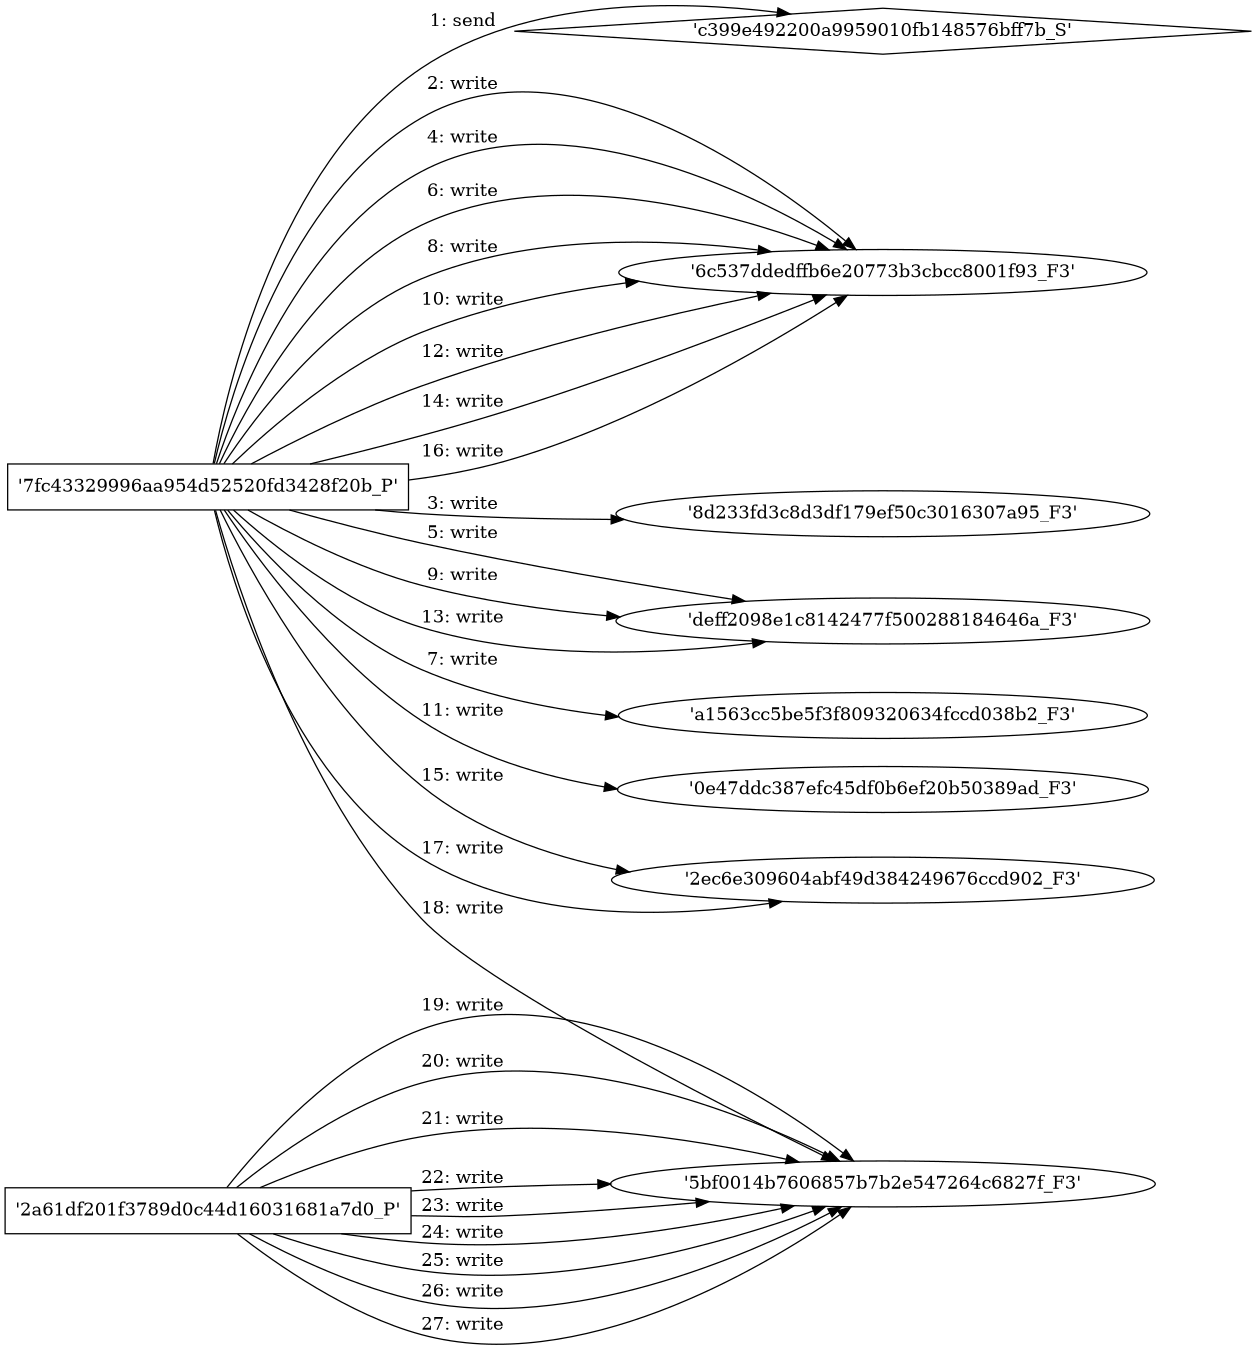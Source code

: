 digraph "D:\Learning\Paper\apt\基于CTI的攻击预警\Dataset\攻击图\ASGfromALLCTI\Malware Round-up For The Week of Feb 27 - Mar 3.dot" {
rankdir="LR"
size="9"
fixedsize="false"
splines="true"
nodesep=0.3
ranksep=0
fontsize=10
overlap="scalexy"
engine= "neato"
	"'c399e492200a9959010fb148576bff7b_S'" [node_type=Socket shape=diamond]
	"'7fc43329996aa954d52520fd3428f20b_P'" [node_type=Process shape=box]
	"'7fc43329996aa954d52520fd3428f20b_P'" -> "'c399e492200a9959010fb148576bff7b_S'" [label="1: send"]
	"'6c537ddedffb6e20773b3cbcc8001f93_F3'" [node_type=file shape=ellipse]
	"'7fc43329996aa954d52520fd3428f20b_P'" [node_type=Process shape=box]
	"'7fc43329996aa954d52520fd3428f20b_P'" -> "'6c537ddedffb6e20773b3cbcc8001f93_F3'" [label="2: write"]
	"'8d233fd3c8d3df179ef50c3016307a95_F3'" [node_type=file shape=ellipse]
	"'7fc43329996aa954d52520fd3428f20b_P'" [node_type=Process shape=box]
	"'7fc43329996aa954d52520fd3428f20b_P'" -> "'8d233fd3c8d3df179ef50c3016307a95_F3'" [label="3: write"]
	"'6c537ddedffb6e20773b3cbcc8001f93_F3'" [node_type=file shape=ellipse]
	"'7fc43329996aa954d52520fd3428f20b_P'" [node_type=Process shape=box]
	"'7fc43329996aa954d52520fd3428f20b_P'" -> "'6c537ddedffb6e20773b3cbcc8001f93_F3'" [label="4: write"]
	"'deff2098e1c8142477f500288184646a_F3'" [node_type=file shape=ellipse]
	"'7fc43329996aa954d52520fd3428f20b_P'" [node_type=Process shape=box]
	"'7fc43329996aa954d52520fd3428f20b_P'" -> "'deff2098e1c8142477f500288184646a_F3'" [label="5: write"]
	"'6c537ddedffb6e20773b3cbcc8001f93_F3'" [node_type=file shape=ellipse]
	"'7fc43329996aa954d52520fd3428f20b_P'" [node_type=Process shape=box]
	"'7fc43329996aa954d52520fd3428f20b_P'" -> "'6c537ddedffb6e20773b3cbcc8001f93_F3'" [label="6: write"]
	"'a1563cc5be5f3f809320634fccd038b2_F3'" [node_type=file shape=ellipse]
	"'7fc43329996aa954d52520fd3428f20b_P'" [node_type=Process shape=box]
	"'7fc43329996aa954d52520fd3428f20b_P'" -> "'a1563cc5be5f3f809320634fccd038b2_F3'" [label="7: write"]
	"'6c537ddedffb6e20773b3cbcc8001f93_F3'" [node_type=file shape=ellipse]
	"'7fc43329996aa954d52520fd3428f20b_P'" [node_type=Process shape=box]
	"'7fc43329996aa954d52520fd3428f20b_P'" -> "'6c537ddedffb6e20773b3cbcc8001f93_F3'" [label="8: write"]
	"'deff2098e1c8142477f500288184646a_F3'" [node_type=file shape=ellipse]
	"'7fc43329996aa954d52520fd3428f20b_P'" [node_type=Process shape=box]
	"'7fc43329996aa954d52520fd3428f20b_P'" -> "'deff2098e1c8142477f500288184646a_F3'" [label="9: write"]
	"'6c537ddedffb6e20773b3cbcc8001f93_F3'" [node_type=file shape=ellipse]
	"'7fc43329996aa954d52520fd3428f20b_P'" [node_type=Process shape=box]
	"'7fc43329996aa954d52520fd3428f20b_P'" -> "'6c537ddedffb6e20773b3cbcc8001f93_F3'" [label="10: write"]
	"'0e47ddc387efc45df0b6ef20b50389ad_F3'" [node_type=file shape=ellipse]
	"'7fc43329996aa954d52520fd3428f20b_P'" [node_type=Process shape=box]
	"'7fc43329996aa954d52520fd3428f20b_P'" -> "'0e47ddc387efc45df0b6ef20b50389ad_F3'" [label="11: write"]
	"'6c537ddedffb6e20773b3cbcc8001f93_F3'" [node_type=file shape=ellipse]
	"'7fc43329996aa954d52520fd3428f20b_P'" [node_type=Process shape=box]
	"'7fc43329996aa954d52520fd3428f20b_P'" -> "'6c537ddedffb6e20773b3cbcc8001f93_F3'" [label="12: write"]
	"'deff2098e1c8142477f500288184646a_F3'" [node_type=file shape=ellipse]
	"'7fc43329996aa954d52520fd3428f20b_P'" [node_type=Process shape=box]
	"'7fc43329996aa954d52520fd3428f20b_P'" -> "'deff2098e1c8142477f500288184646a_F3'" [label="13: write"]
	"'6c537ddedffb6e20773b3cbcc8001f93_F3'" [node_type=file shape=ellipse]
	"'7fc43329996aa954d52520fd3428f20b_P'" [node_type=Process shape=box]
	"'7fc43329996aa954d52520fd3428f20b_P'" -> "'6c537ddedffb6e20773b3cbcc8001f93_F3'" [label="14: write"]
	"'2ec6e309604abf49d384249676ccd902_F3'" [node_type=file shape=ellipse]
	"'7fc43329996aa954d52520fd3428f20b_P'" [node_type=Process shape=box]
	"'7fc43329996aa954d52520fd3428f20b_P'" -> "'2ec6e309604abf49d384249676ccd902_F3'" [label="15: write"]
	"'6c537ddedffb6e20773b3cbcc8001f93_F3'" [node_type=file shape=ellipse]
	"'7fc43329996aa954d52520fd3428f20b_P'" [node_type=Process shape=box]
	"'7fc43329996aa954d52520fd3428f20b_P'" -> "'6c537ddedffb6e20773b3cbcc8001f93_F3'" [label="16: write"]
	"'2ec6e309604abf49d384249676ccd902_F3'" [node_type=file shape=ellipse]
	"'7fc43329996aa954d52520fd3428f20b_P'" [node_type=Process shape=box]
	"'7fc43329996aa954d52520fd3428f20b_P'" -> "'2ec6e309604abf49d384249676ccd902_F3'" [label="17: write"]
	"'5bf0014b7606857b7b2e547264c6827f_F3'" [node_type=file shape=ellipse]
	"'7fc43329996aa954d52520fd3428f20b_P'" [node_type=Process shape=box]
	"'7fc43329996aa954d52520fd3428f20b_P'" -> "'5bf0014b7606857b7b2e547264c6827f_F3'" [label="18: write"]
	"'5bf0014b7606857b7b2e547264c6827f_F3'" [node_type=file shape=ellipse]
	"'2a61df201f3789d0c44d16031681a7d0_P'" [node_type=Process shape=box]
	"'2a61df201f3789d0c44d16031681a7d0_P'" -> "'5bf0014b7606857b7b2e547264c6827f_F3'" [label="19: write"]
	"'5bf0014b7606857b7b2e547264c6827f_F3'" [node_type=file shape=ellipse]
	"'2a61df201f3789d0c44d16031681a7d0_P'" [node_type=Process shape=box]
	"'2a61df201f3789d0c44d16031681a7d0_P'" -> "'5bf0014b7606857b7b2e547264c6827f_F3'" [label="20: write"]
	"'5bf0014b7606857b7b2e547264c6827f_F3'" [node_type=file shape=ellipse]
	"'2a61df201f3789d0c44d16031681a7d0_P'" [node_type=Process shape=box]
	"'2a61df201f3789d0c44d16031681a7d0_P'" -> "'5bf0014b7606857b7b2e547264c6827f_F3'" [label="21: write"]
	"'5bf0014b7606857b7b2e547264c6827f_F3'" [node_type=file shape=ellipse]
	"'2a61df201f3789d0c44d16031681a7d0_P'" [node_type=Process shape=box]
	"'2a61df201f3789d0c44d16031681a7d0_P'" -> "'5bf0014b7606857b7b2e547264c6827f_F3'" [label="22: write"]
	"'5bf0014b7606857b7b2e547264c6827f_F3'" [node_type=file shape=ellipse]
	"'2a61df201f3789d0c44d16031681a7d0_P'" [node_type=Process shape=box]
	"'2a61df201f3789d0c44d16031681a7d0_P'" -> "'5bf0014b7606857b7b2e547264c6827f_F3'" [label="23: write"]
	"'5bf0014b7606857b7b2e547264c6827f_F3'" [node_type=file shape=ellipse]
	"'2a61df201f3789d0c44d16031681a7d0_P'" [node_type=Process shape=box]
	"'2a61df201f3789d0c44d16031681a7d0_P'" -> "'5bf0014b7606857b7b2e547264c6827f_F3'" [label="24: write"]
	"'5bf0014b7606857b7b2e547264c6827f_F3'" [node_type=file shape=ellipse]
	"'2a61df201f3789d0c44d16031681a7d0_P'" [node_type=Process shape=box]
	"'2a61df201f3789d0c44d16031681a7d0_P'" -> "'5bf0014b7606857b7b2e547264c6827f_F3'" [label="25: write"]
	"'5bf0014b7606857b7b2e547264c6827f_F3'" [node_type=file shape=ellipse]
	"'2a61df201f3789d0c44d16031681a7d0_P'" [node_type=Process shape=box]
	"'2a61df201f3789d0c44d16031681a7d0_P'" -> "'5bf0014b7606857b7b2e547264c6827f_F3'" [label="26: write"]
	"'5bf0014b7606857b7b2e547264c6827f_F3'" [node_type=file shape=ellipse]
	"'2a61df201f3789d0c44d16031681a7d0_P'" [node_type=Process shape=box]
	"'2a61df201f3789d0c44d16031681a7d0_P'" -> "'5bf0014b7606857b7b2e547264c6827f_F3'" [label="27: write"]
}
